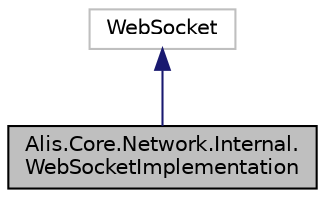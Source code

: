 digraph "Alis.Core.Network.Internal.WebSocketImplementation"
{
 // LATEX_PDF_SIZE
  edge [fontname="Helvetica",fontsize="10",labelfontname="Helvetica",labelfontsize="10"];
  node [fontname="Helvetica",fontsize="10",shape=record];
  Node1 [label="Alis.Core.Network.Internal.\lWebSocketImplementation",height=0.2,width=0.4,color="black", fillcolor="grey75", style="filled", fontcolor="black",tooltip="Main implementation of the WebSocket abstract class"];
  Node2 -> Node1 [dir="back",color="midnightblue",fontsize="10",style="solid",fontname="Helvetica"];
  Node2 [label="WebSocket",height=0.2,width=0.4,color="grey75", fillcolor="white", style="filled",tooltip=" "];
}
